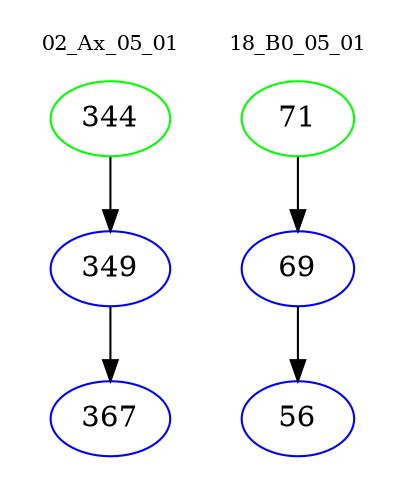 digraph{
subgraph cluster_0 {
color = white
label = "02_Ax_05_01";
fontsize=10;
T0_344 [label="344", color="green"]
T0_344 -> T0_349 [color="black"]
T0_349 [label="349", color="blue"]
T0_349 -> T0_367 [color="black"]
T0_367 [label="367", color="blue"]
}
subgraph cluster_1 {
color = white
label = "18_B0_05_01";
fontsize=10;
T1_71 [label="71", color="green"]
T1_71 -> T1_69 [color="black"]
T1_69 [label="69", color="blue"]
T1_69 -> T1_56 [color="black"]
T1_56 [label="56", color="blue"]
}
}

